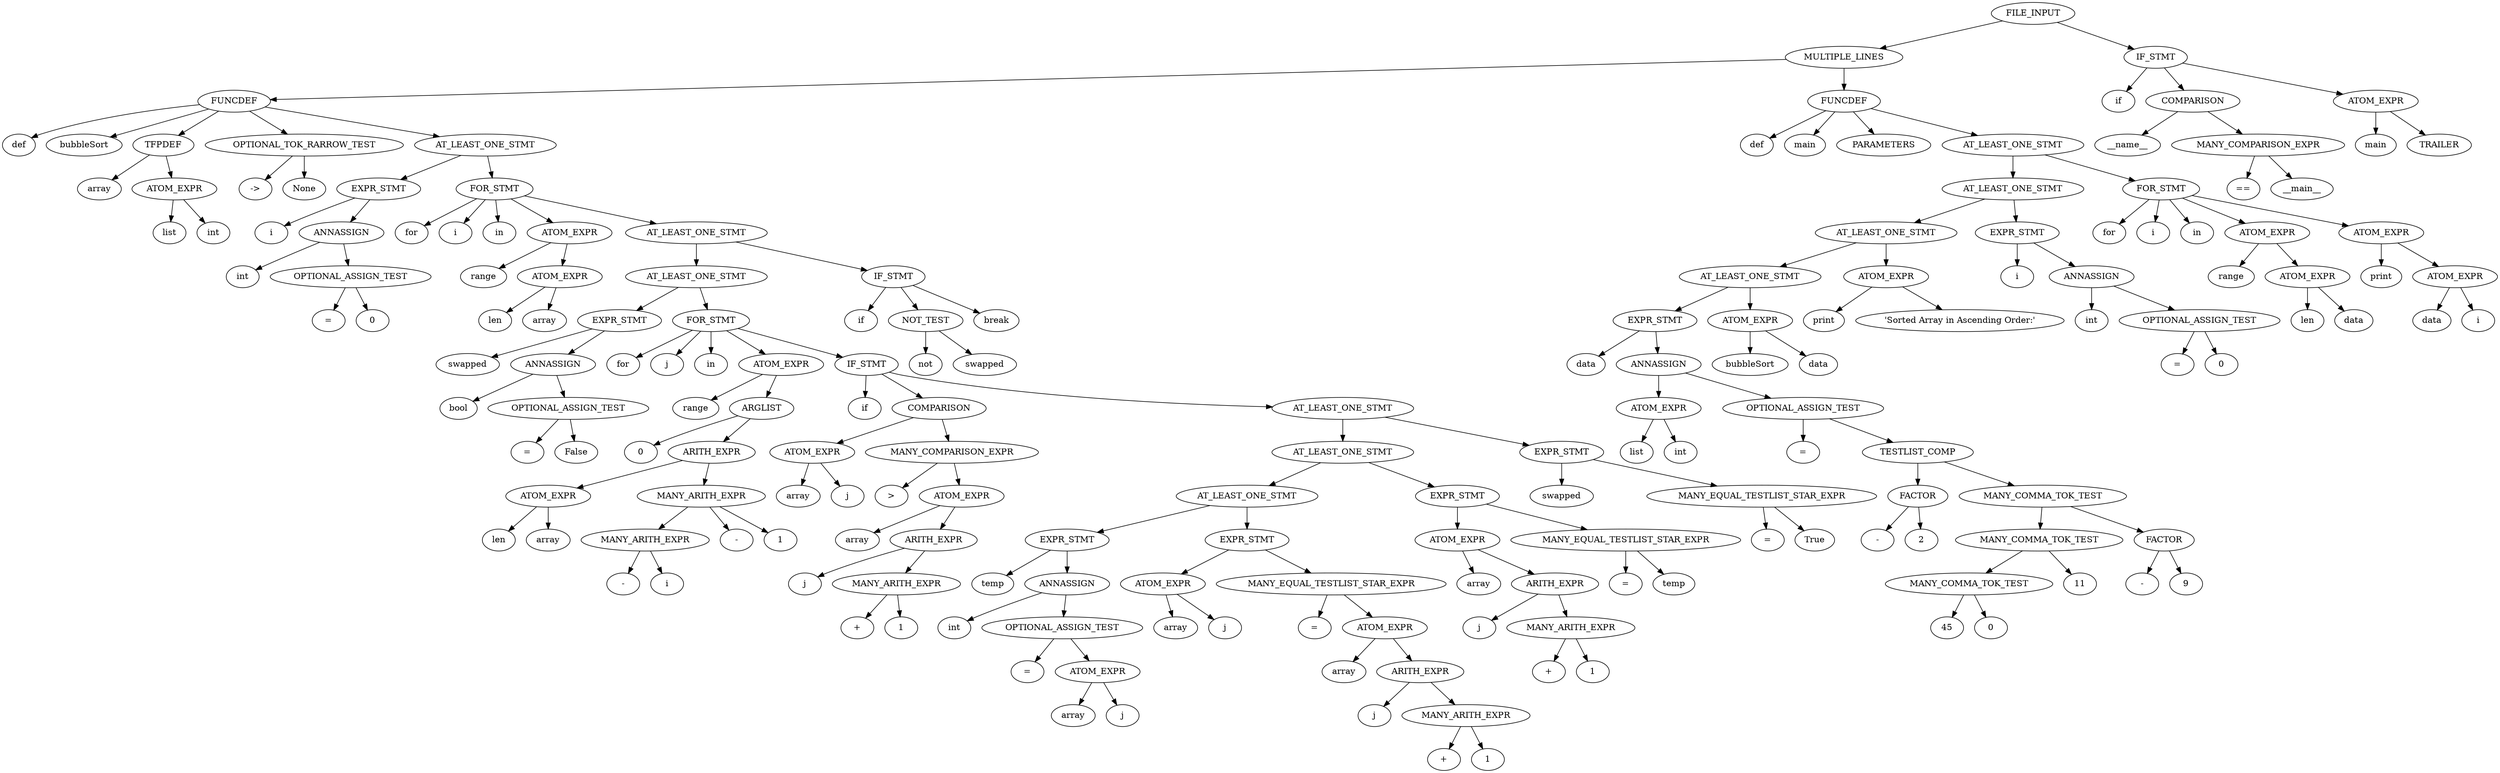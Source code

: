 digraph ast {
Node1055[label="FILE_INPUT"]
Node1008[label="MULTIPLE_LINES"]
Node619[label="FUNCDEF"]
Node620[label="def"]
Node619-> Node620
Node0[label="bubbleSort"]
Node619-> Node0
Node35[label="TFPDEF"]
Node1[label="array"]
Node35-> Node1
Node21[label="ATOM_EXPR"]
Node2[label="list"]
Node21-> Node2
Node3[label="int"]
Node21-> Node3
Node35-> Node21
Node619-> Node35
Node53[label="OPTIONAL_TOK_RARROW_TEST"]
Node54[label="->"]
Node53-> Node54
Node40[label="None"]
Node53-> Node40
Node619-> Node53
Node618[label="AT_LEAST_ONE_STMT"]
Node98[label="EXPR_STMT"]
Node55[label="i"]
Node98-> Node55
Node96[label="ANNASSIGN"]
Node68[label="int"]
Node96-> Node68
Node94[label="OPTIONAL_ASSIGN_TEST"]
Node95[label="="]
Node94-> Node95
Node81[label="0"]
Node94-> Node81
Node96-> Node94
Node98-> Node96
Node618-> Node98
Node614[label="FOR_STMT"]
Node615[label="for"]
Node614-> Node615
Node100[label="i"]
Node614-> Node100
Node616[label="in"]
Node614-> Node616
Node149[label="ATOM_EXPR"]
Node110[label="range"]
Node149-> Node110
Node131[label="ATOM_EXPR"]
Node111[label="len"]
Node131-> Node111
Node112[label="array"]
Node131-> Node112
Node149-> Node131
Node614-> Node149
Node613[label="AT_LEAST_ONE_STMT"]
Node592[label="AT_LEAST_ONE_STMT"]
Node205[label="EXPR_STMT"]
Node162[label="swapped"]
Node205-> Node162
Node203[label="ANNASSIGN"]
Node175[label="bool"]
Node203-> Node175
Node201[label="OPTIONAL_ASSIGN_TEST"]
Node202[label="="]
Node201-> Node202
Node188[label="False"]
Node201-> Node188
Node203-> Node201
Node205-> Node203
Node592-> Node205
Node588[label="FOR_STMT"]
Node589[label="for"]
Node588-> Node589
Node207[label="j"]
Node588-> Node207
Node590[label="in"]
Node588-> Node590
Node284[label="ATOM_EXPR"]
Node217[label="range"]
Node284-> Node217
Node279[label="ARGLIST"]
Node218[label="0"]
Node279-> Node218
Node267[label="ARITH_EXPR"]
Node252[label="ATOM_EXPR"]
Node232[label="len"]
Node252-> Node232
Node233[label="array"]
Node252-> Node233
Node267-> Node252
Node265[label="MANY_ARITH_EXPR"]
Node259[label="MANY_ARITH_EXPR"]
Node260[label="-"]
Node259-> Node260
Node255[label="i"]
Node259-> Node255
Node265-> Node259
Node266[label="-"]
Node265-> Node266
Node261[label="1"]
Node265-> Node261
Node267-> Node265
Node279-> Node267
Node284-> Node279
Node588-> Node284
Node585[label="IF_STMT"]
Node586[label="if"]
Node585-> Node586
Node359[label="COMPARISON"]
Node316[label="ATOM_EXPR"]
Node297[label="array"]
Node316-> Node297
Node298[label="j"]
Node316-> Node298
Node359-> Node316
Node358[label="MANY_COMPARISON_EXPR"]
Node324[label=">"]
Node358-> Node324
Node350[label="ATOM_EXPR"]
Node325[label="array"]
Node350-> Node325
Node336[label="ARITH_EXPR"]
Node326[label="j"]
Node336-> Node326
Node334[label="MANY_ARITH_EXPR"]
Node335[label="+"]
Node334-> Node335
Node330[label="1"]
Node334-> Node330
Node336-> Node334
Node350-> Node336
Node358-> Node350
Node359-> Node358
Node585-> Node359
Node584[label="AT_LEAST_ONE_STMT"]
Node553[label="AT_LEAST_ONE_STMT"]
Node498[label="AT_LEAST_ONE_STMT"]
Node424[label="EXPR_STMT"]
Node363[label="temp"]
Node424-> Node363
Node422[label="ANNASSIGN"]
Node376[label="int"]
Node422-> Node376
Node420[label="OPTIONAL_ASSIGN_TEST"]
Node421[label="="]
Node420-> Node421
Node408[label="ATOM_EXPR"]
Node389[label="array"]
Node408-> Node389
Node390[label="j"]
Node408-> Node390
Node420-> Node408
Node422-> Node420
Node424-> Node422
Node498-> Node424
Node496[label="EXPR_STMT"]
Node445[label="ATOM_EXPR"]
Node426[label="array"]
Node445-> Node426
Node427[label="j"]
Node445-> Node427
Node496-> Node445
Node494[label="MANY_EQUAL_TESTLIST_STAR_EXPR"]
Node495[label="="]
Node494-> Node495
Node482[label="ATOM_EXPR"]
Node457[label="array"]
Node482-> Node457
Node468[label="ARITH_EXPR"]
Node458[label="j"]
Node468-> Node458
Node466[label="MANY_ARITH_EXPR"]
Node467[label="+"]
Node466-> Node467
Node462[label="1"]
Node466-> Node462
Node468-> Node466
Node482-> Node468
Node494-> Node482
Node496-> Node494
Node498-> Node496
Node553-> Node498
Node551[label="EXPR_STMT"]
Node524[label="ATOM_EXPR"]
Node499[label="array"]
Node524-> Node499
Node510[label="ARITH_EXPR"]
Node500[label="j"]
Node510-> Node500
Node508[label="MANY_ARITH_EXPR"]
Node509[label="+"]
Node508-> Node509
Node504[label="1"]
Node508-> Node504
Node510-> Node508
Node524-> Node510
Node551-> Node524
Node549[label="MANY_EQUAL_TESTLIST_STAR_EXPR"]
Node550[label="="]
Node549-> Node550
Node536[label="temp"]
Node549-> Node536
Node551-> Node549
Node553-> Node551
Node584-> Node553
Node582[label="EXPR_STMT"]
Node554[label="swapped"]
Node582-> Node554
Node580[label="MANY_EQUAL_TESTLIST_STAR_EXPR"]
Node581[label="="]
Node580-> Node581
Node567[label="True"]
Node580-> Node567
Node582-> Node580
Node584-> Node582
Node585-> Node584
Node588-> Node585
Node592-> Node588
Node613-> Node592
Node610[label="IF_STMT"]
Node611[label="if"]
Node610-> Node611
Node603[label="NOT_TEST"]
Node604[label="not"]
Node603-> Node604
Node593[label="swapped"]
Node603-> Node593
Node610-> Node603
Node608[label="break"]
Node610-> Node608
Node613-> Node610
Node614-> Node613
Node618-> Node614
Node619-> Node618
Node1008-> Node619
Node1005[label="FUNCDEF"]
Node1006[label="def"]
Node1005-> Node1006
Node623[label="main"]
Node1005-> Node623
Node624[label="PARAMETERS"]
Node1005-> Node624
Node1004[label="AT_LEAST_ONE_STMT"]
Node885[label="AT_LEAST_ONE_STMT"]
Node839[label="AT_LEAST_ONE_STMT"]
Node804[label="AT_LEAST_ONE_STMT"]
Node768[label="EXPR_STMT"]
Node627[label="data"]
Node768-> Node627
Node766[label="ANNASSIGN"]
Node659[label="ATOM_EXPR"]
Node640[label="list"]
Node659-> Node640
Node641[label="int"]
Node659-> Node641
Node766-> Node659
Node764[label="OPTIONAL_ASSIGN_TEST"]
Node765[label="="]
Node764-> Node765
Node748[label="TESTLIST_COMP"]
Node674[label="FACTOR"]
Node675[label="-"]
Node674-> Node675
Node671[label="2"]
Node674-> Node671
Node748-> Node674
Node746[label="MANY_COMMA_TOK_TEST"]
Node729[label="MANY_COMMA_TOK_TEST"]
Node714[label="MANY_COMMA_TOK_TEST"]
Node686[label="45"]
Node714-> Node686
Node701[label="0"]
Node714-> Node701
Node729-> Node714
Node716[label="11"]
Node729-> Node716
Node746-> Node729
Node734[label="FACTOR"]
Node735[label="-"]
Node734-> Node735
Node731[label="9"]
Node734-> Node731
Node746-> Node734
Node748-> Node746
Node764-> Node748
Node766-> Node764
Node768-> Node766
Node804-> Node768
Node790[label="ATOM_EXPR"]
Node770[label="bubbleSort"]
Node790-> Node770
Node771[label="data"]
Node790-> Node771
Node804-> Node790
Node839-> Node804
Node825[label="ATOM_EXPR"]
Node805[label="print"]
Node825-> Node805
Node806[label="'Sorted Array in Ascending Order:'"]
Node825-> Node806
Node839-> Node825
Node885-> Node839
Node883[label="EXPR_STMT"]
Node840[label="i"]
Node883-> Node840
Node881[label="ANNASSIGN"]
Node853[label="int"]
Node881-> Node853
Node879[label="OPTIONAL_ASSIGN_TEST"]
Node880[label="="]
Node879-> Node880
Node866[label="0"]
Node879-> Node866
Node881-> Node879
Node883-> Node881
Node885-> Node883
Node1004-> Node885
Node1000[label="FOR_STMT"]
Node1001[label="for"]
Node1000-> Node1001
Node886[label="i"]
Node1000-> Node886
Node1002[label="in"]
Node1000-> Node1002
Node935[label="ATOM_EXPR"]
Node896[label="range"]
Node935-> Node896
Node917[label="ATOM_EXPR"]
Node897[label="len"]
Node917-> Node897
Node898[label="data"]
Node917-> Node898
Node935-> Node917
Node1000-> Node935
Node986[label="ATOM_EXPR"]
Node948[label="print"]
Node986-> Node948
Node968[label="ATOM_EXPR"]
Node949[label="data"]
Node968-> Node949
Node950[label="i"]
Node968-> Node950
Node986-> Node968
Node1000-> Node986
Node1004-> Node1000
Node1005-> Node1004
Node1008-> Node1005
Node1055-> Node1008
Node1052[label="IF_STMT"]
Node1053[label="if"]
Node1052-> Node1053
Node1029[label="COMPARISON"]
Node1009[label="__name__"]
Node1029-> Node1009
Node1028[label="MANY_COMPARISON_EXPR"]
Node1018[label="=="]
Node1028-> Node1018
Node1019[label="__main__"]
Node1028-> Node1019
Node1029-> Node1028
Node1052-> Node1029
Node1038[label="ATOM_EXPR"]
Node1033[label="main"]
Node1038-> Node1033
Node1034[label="TRAILER"]
Node1038-> Node1034
Node1052-> Node1038
Node1055-> Node1052
}
